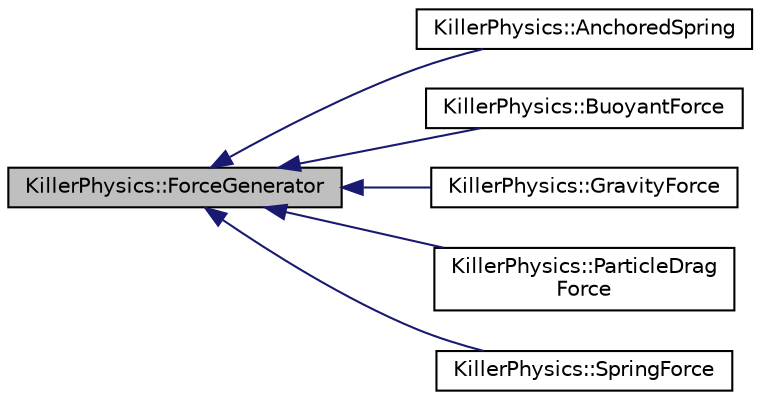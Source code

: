 digraph "KillerPhysics::ForceGenerator"
{
  edge [fontname="Helvetica",fontsize="10",labelfontname="Helvetica",labelfontsize="10"];
  node [fontname="Helvetica",fontsize="10",shape=record];
  rankdir="LR";
  Node0 [label="KillerPhysics::ForceGenerator",height=0.2,width=0.4,color="black", fillcolor="grey75", style="filled", fontcolor="black"];
  Node0 -> Node1 [dir="back",color="midnightblue",fontsize="10",style="solid",fontname="Helvetica"];
  Node1 [label="KillerPhysics::AnchoredSpring",height=0.2,width=0.4,color="black", fillcolor="white", style="filled",URL="$class_killer_physics_1_1_anchored_spring.html"];
  Node0 -> Node2 [dir="back",color="midnightblue",fontsize="10",style="solid",fontname="Helvetica"];
  Node2 [label="KillerPhysics::BuoyantForce",height=0.2,width=0.4,color="black", fillcolor="white", style="filled",URL="$class_killer_physics_1_1_buoyant_force.html"];
  Node0 -> Node3 [dir="back",color="midnightblue",fontsize="10",style="solid",fontname="Helvetica"];
  Node3 [label="KillerPhysics::GravityForce",height=0.2,width=0.4,color="black", fillcolor="white", style="filled",URL="$class_killer_physics_1_1_gravity_force.html"];
  Node0 -> Node4 [dir="back",color="midnightblue",fontsize="10",style="solid",fontname="Helvetica"];
  Node4 [label="KillerPhysics::ParticleDrag\lForce",height=0.2,width=0.4,color="black", fillcolor="white", style="filled",URL="$class_killer_physics_1_1_particle_drag_force.html"];
  Node0 -> Node5 [dir="back",color="midnightblue",fontsize="10",style="solid",fontname="Helvetica"];
  Node5 [label="KillerPhysics::SpringForce",height=0.2,width=0.4,color="black", fillcolor="white", style="filled",URL="$class_killer_physics_1_1_spring_force.html"];
}
